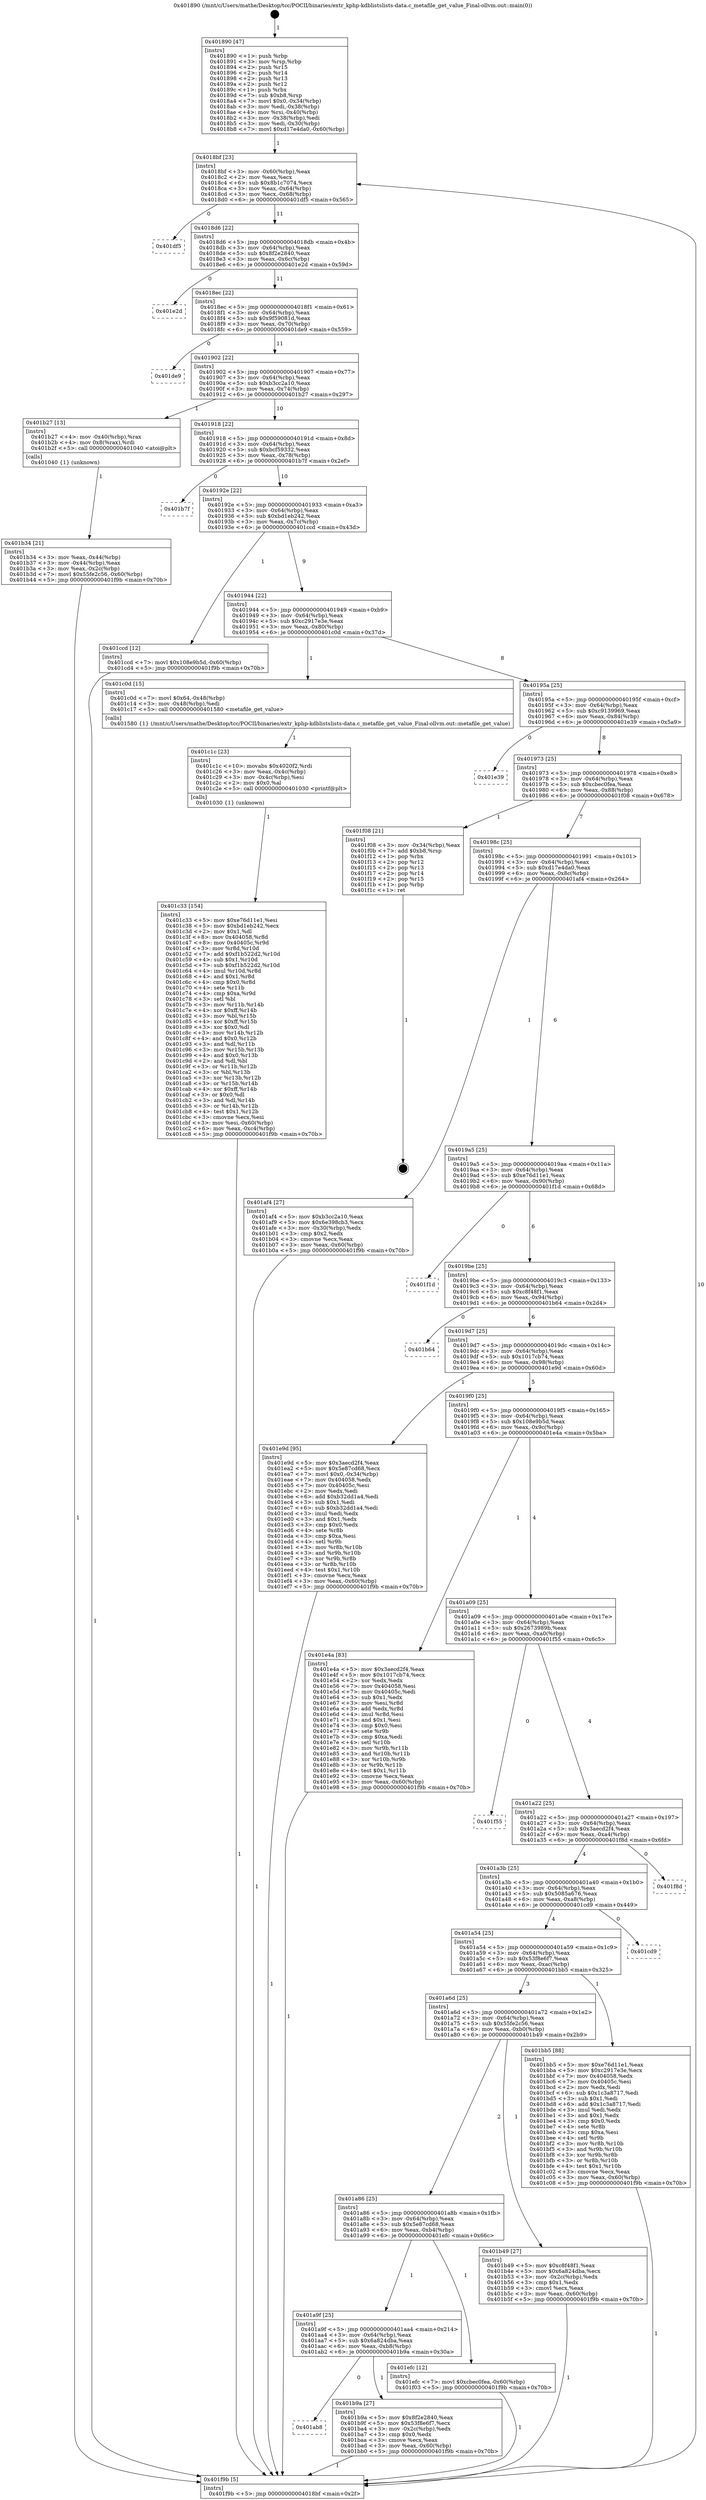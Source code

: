digraph "0x401890" {
  label = "0x401890 (/mnt/c/Users/mathe/Desktop/tcc/POCII/binaries/extr_kphp-kdblistslists-data.c_metafile_get_value_Final-ollvm.out::main(0))"
  labelloc = "t"
  node[shape=record]

  Entry [label="",width=0.3,height=0.3,shape=circle,fillcolor=black,style=filled]
  "0x4018bf" [label="{
     0x4018bf [23]\l
     | [instrs]\l
     &nbsp;&nbsp;0x4018bf \<+3\>: mov -0x60(%rbp),%eax\l
     &nbsp;&nbsp;0x4018c2 \<+2\>: mov %eax,%ecx\l
     &nbsp;&nbsp;0x4018c4 \<+6\>: sub $0x8b1c7074,%ecx\l
     &nbsp;&nbsp;0x4018ca \<+3\>: mov %eax,-0x64(%rbp)\l
     &nbsp;&nbsp;0x4018cd \<+3\>: mov %ecx,-0x68(%rbp)\l
     &nbsp;&nbsp;0x4018d0 \<+6\>: je 0000000000401df5 \<main+0x565\>\l
  }"]
  "0x401df5" [label="{
     0x401df5\l
  }", style=dashed]
  "0x4018d6" [label="{
     0x4018d6 [22]\l
     | [instrs]\l
     &nbsp;&nbsp;0x4018d6 \<+5\>: jmp 00000000004018db \<main+0x4b\>\l
     &nbsp;&nbsp;0x4018db \<+3\>: mov -0x64(%rbp),%eax\l
     &nbsp;&nbsp;0x4018de \<+5\>: sub $0x8f2e2840,%eax\l
     &nbsp;&nbsp;0x4018e3 \<+3\>: mov %eax,-0x6c(%rbp)\l
     &nbsp;&nbsp;0x4018e6 \<+6\>: je 0000000000401e2d \<main+0x59d\>\l
  }"]
  Exit [label="",width=0.3,height=0.3,shape=circle,fillcolor=black,style=filled,peripheries=2]
  "0x401e2d" [label="{
     0x401e2d\l
  }", style=dashed]
  "0x4018ec" [label="{
     0x4018ec [22]\l
     | [instrs]\l
     &nbsp;&nbsp;0x4018ec \<+5\>: jmp 00000000004018f1 \<main+0x61\>\l
     &nbsp;&nbsp;0x4018f1 \<+3\>: mov -0x64(%rbp),%eax\l
     &nbsp;&nbsp;0x4018f4 \<+5\>: sub $0x9f59081d,%eax\l
     &nbsp;&nbsp;0x4018f9 \<+3\>: mov %eax,-0x70(%rbp)\l
     &nbsp;&nbsp;0x4018fc \<+6\>: je 0000000000401de9 \<main+0x559\>\l
  }"]
  "0x401c33" [label="{
     0x401c33 [154]\l
     | [instrs]\l
     &nbsp;&nbsp;0x401c33 \<+5\>: mov $0xe76d11e1,%esi\l
     &nbsp;&nbsp;0x401c38 \<+5\>: mov $0xbd1eb242,%ecx\l
     &nbsp;&nbsp;0x401c3d \<+2\>: mov $0x1,%dl\l
     &nbsp;&nbsp;0x401c3f \<+8\>: mov 0x404058,%r8d\l
     &nbsp;&nbsp;0x401c47 \<+8\>: mov 0x40405c,%r9d\l
     &nbsp;&nbsp;0x401c4f \<+3\>: mov %r8d,%r10d\l
     &nbsp;&nbsp;0x401c52 \<+7\>: add $0xf1b522d2,%r10d\l
     &nbsp;&nbsp;0x401c59 \<+4\>: sub $0x1,%r10d\l
     &nbsp;&nbsp;0x401c5d \<+7\>: sub $0xf1b522d2,%r10d\l
     &nbsp;&nbsp;0x401c64 \<+4\>: imul %r10d,%r8d\l
     &nbsp;&nbsp;0x401c68 \<+4\>: and $0x1,%r8d\l
     &nbsp;&nbsp;0x401c6c \<+4\>: cmp $0x0,%r8d\l
     &nbsp;&nbsp;0x401c70 \<+4\>: sete %r11b\l
     &nbsp;&nbsp;0x401c74 \<+4\>: cmp $0xa,%r9d\l
     &nbsp;&nbsp;0x401c78 \<+3\>: setl %bl\l
     &nbsp;&nbsp;0x401c7b \<+3\>: mov %r11b,%r14b\l
     &nbsp;&nbsp;0x401c7e \<+4\>: xor $0xff,%r14b\l
     &nbsp;&nbsp;0x401c82 \<+3\>: mov %bl,%r15b\l
     &nbsp;&nbsp;0x401c85 \<+4\>: xor $0xff,%r15b\l
     &nbsp;&nbsp;0x401c89 \<+3\>: xor $0x0,%dl\l
     &nbsp;&nbsp;0x401c8c \<+3\>: mov %r14b,%r12b\l
     &nbsp;&nbsp;0x401c8f \<+4\>: and $0x0,%r12b\l
     &nbsp;&nbsp;0x401c93 \<+3\>: and %dl,%r11b\l
     &nbsp;&nbsp;0x401c96 \<+3\>: mov %r15b,%r13b\l
     &nbsp;&nbsp;0x401c99 \<+4\>: and $0x0,%r13b\l
     &nbsp;&nbsp;0x401c9d \<+2\>: and %dl,%bl\l
     &nbsp;&nbsp;0x401c9f \<+3\>: or %r11b,%r12b\l
     &nbsp;&nbsp;0x401ca2 \<+3\>: or %bl,%r13b\l
     &nbsp;&nbsp;0x401ca5 \<+3\>: xor %r13b,%r12b\l
     &nbsp;&nbsp;0x401ca8 \<+3\>: or %r15b,%r14b\l
     &nbsp;&nbsp;0x401cab \<+4\>: xor $0xff,%r14b\l
     &nbsp;&nbsp;0x401caf \<+3\>: or $0x0,%dl\l
     &nbsp;&nbsp;0x401cb2 \<+3\>: and %dl,%r14b\l
     &nbsp;&nbsp;0x401cb5 \<+3\>: or %r14b,%r12b\l
     &nbsp;&nbsp;0x401cb8 \<+4\>: test $0x1,%r12b\l
     &nbsp;&nbsp;0x401cbc \<+3\>: cmovne %ecx,%esi\l
     &nbsp;&nbsp;0x401cbf \<+3\>: mov %esi,-0x60(%rbp)\l
     &nbsp;&nbsp;0x401cc2 \<+6\>: mov %eax,-0xc4(%rbp)\l
     &nbsp;&nbsp;0x401cc8 \<+5\>: jmp 0000000000401f9b \<main+0x70b\>\l
  }"]
  "0x401de9" [label="{
     0x401de9\l
  }", style=dashed]
  "0x401902" [label="{
     0x401902 [22]\l
     | [instrs]\l
     &nbsp;&nbsp;0x401902 \<+5\>: jmp 0000000000401907 \<main+0x77\>\l
     &nbsp;&nbsp;0x401907 \<+3\>: mov -0x64(%rbp),%eax\l
     &nbsp;&nbsp;0x40190a \<+5\>: sub $0xb3cc2a10,%eax\l
     &nbsp;&nbsp;0x40190f \<+3\>: mov %eax,-0x74(%rbp)\l
     &nbsp;&nbsp;0x401912 \<+6\>: je 0000000000401b27 \<main+0x297\>\l
  }"]
  "0x401c1c" [label="{
     0x401c1c [23]\l
     | [instrs]\l
     &nbsp;&nbsp;0x401c1c \<+10\>: movabs $0x4020f2,%rdi\l
     &nbsp;&nbsp;0x401c26 \<+3\>: mov %eax,-0x4c(%rbp)\l
     &nbsp;&nbsp;0x401c29 \<+3\>: mov -0x4c(%rbp),%esi\l
     &nbsp;&nbsp;0x401c2c \<+2\>: mov $0x0,%al\l
     &nbsp;&nbsp;0x401c2e \<+5\>: call 0000000000401030 \<printf@plt\>\l
     | [calls]\l
     &nbsp;&nbsp;0x401030 \{1\} (unknown)\l
  }"]
  "0x401b27" [label="{
     0x401b27 [13]\l
     | [instrs]\l
     &nbsp;&nbsp;0x401b27 \<+4\>: mov -0x40(%rbp),%rax\l
     &nbsp;&nbsp;0x401b2b \<+4\>: mov 0x8(%rax),%rdi\l
     &nbsp;&nbsp;0x401b2f \<+5\>: call 0000000000401040 \<atoi@plt\>\l
     | [calls]\l
     &nbsp;&nbsp;0x401040 \{1\} (unknown)\l
  }"]
  "0x401918" [label="{
     0x401918 [22]\l
     | [instrs]\l
     &nbsp;&nbsp;0x401918 \<+5\>: jmp 000000000040191d \<main+0x8d\>\l
     &nbsp;&nbsp;0x40191d \<+3\>: mov -0x64(%rbp),%eax\l
     &nbsp;&nbsp;0x401920 \<+5\>: sub $0xbcf59332,%eax\l
     &nbsp;&nbsp;0x401925 \<+3\>: mov %eax,-0x78(%rbp)\l
     &nbsp;&nbsp;0x401928 \<+6\>: je 0000000000401b7f \<main+0x2ef\>\l
  }"]
  "0x401ab8" [label="{
     0x401ab8\l
  }", style=dashed]
  "0x401b7f" [label="{
     0x401b7f\l
  }", style=dashed]
  "0x40192e" [label="{
     0x40192e [22]\l
     | [instrs]\l
     &nbsp;&nbsp;0x40192e \<+5\>: jmp 0000000000401933 \<main+0xa3\>\l
     &nbsp;&nbsp;0x401933 \<+3\>: mov -0x64(%rbp),%eax\l
     &nbsp;&nbsp;0x401936 \<+5\>: sub $0xbd1eb242,%eax\l
     &nbsp;&nbsp;0x40193b \<+3\>: mov %eax,-0x7c(%rbp)\l
     &nbsp;&nbsp;0x40193e \<+6\>: je 0000000000401ccd \<main+0x43d\>\l
  }"]
  "0x401b9a" [label="{
     0x401b9a [27]\l
     | [instrs]\l
     &nbsp;&nbsp;0x401b9a \<+5\>: mov $0x8f2e2840,%eax\l
     &nbsp;&nbsp;0x401b9f \<+5\>: mov $0x53f8e6f7,%ecx\l
     &nbsp;&nbsp;0x401ba4 \<+3\>: mov -0x2c(%rbp),%edx\l
     &nbsp;&nbsp;0x401ba7 \<+3\>: cmp $0x0,%edx\l
     &nbsp;&nbsp;0x401baa \<+3\>: cmove %ecx,%eax\l
     &nbsp;&nbsp;0x401bad \<+3\>: mov %eax,-0x60(%rbp)\l
     &nbsp;&nbsp;0x401bb0 \<+5\>: jmp 0000000000401f9b \<main+0x70b\>\l
  }"]
  "0x401ccd" [label="{
     0x401ccd [12]\l
     | [instrs]\l
     &nbsp;&nbsp;0x401ccd \<+7\>: movl $0x108e9b5d,-0x60(%rbp)\l
     &nbsp;&nbsp;0x401cd4 \<+5\>: jmp 0000000000401f9b \<main+0x70b\>\l
  }"]
  "0x401944" [label="{
     0x401944 [22]\l
     | [instrs]\l
     &nbsp;&nbsp;0x401944 \<+5\>: jmp 0000000000401949 \<main+0xb9\>\l
     &nbsp;&nbsp;0x401949 \<+3\>: mov -0x64(%rbp),%eax\l
     &nbsp;&nbsp;0x40194c \<+5\>: sub $0xc2917e3e,%eax\l
     &nbsp;&nbsp;0x401951 \<+3\>: mov %eax,-0x80(%rbp)\l
     &nbsp;&nbsp;0x401954 \<+6\>: je 0000000000401c0d \<main+0x37d\>\l
  }"]
  "0x401a9f" [label="{
     0x401a9f [25]\l
     | [instrs]\l
     &nbsp;&nbsp;0x401a9f \<+5\>: jmp 0000000000401aa4 \<main+0x214\>\l
     &nbsp;&nbsp;0x401aa4 \<+3\>: mov -0x64(%rbp),%eax\l
     &nbsp;&nbsp;0x401aa7 \<+5\>: sub $0x6a824dba,%eax\l
     &nbsp;&nbsp;0x401aac \<+6\>: mov %eax,-0xb8(%rbp)\l
     &nbsp;&nbsp;0x401ab2 \<+6\>: je 0000000000401b9a \<main+0x30a\>\l
  }"]
  "0x401c0d" [label="{
     0x401c0d [15]\l
     | [instrs]\l
     &nbsp;&nbsp;0x401c0d \<+7\>: movl $0x64,-0x48(%rbp)\l
     &nbsp;&nbsp;0x401c14 \<+3\>: mov -0x48(%rbp),%edi\l
     &nbsp;&nbsp;0x401c17 \<+5\>: call 0000000000401580 \<metafile_get_value\>\l
     | [calls]\l
     &nbsp;&nbsp;0x401580 \{1\} (/mnt/c/Users/mathe/Desktop/tcc/POCII/binaries/extr_kphp-kdblistslists-data.c_metafile_get_value_Final-ollvm.out::metafile_get_value)\l
  }"]
  "0x40195a" [label="{
     0x40195a [25]\l
     | [instrs]\l
     &nbsp;&nbsp;0x40195a \<+5\>: jmp 000000000040195f \<main+0xcf\>\l
     &nbsp;&nbsp;0x40195f \<+3\>: mov -0x64(%rbp),%eax\l
     &nbsp;&nbsp;0x401962 \<+5\>: sub $0xc9139969,%eax\l
     &nbsp;&nbsp;0x401967 \<+6\>: mov %eax,-0x84(%rbp)\l
     &nbsp;&nbsp;0x40196d \<+6\>: je 0000000000401e39 \<main+0x5a9\>\l
  }"]
  "0x401efc" [label="{
     0x401efc [12]\l
     | [instrs]\l
     &nbsp;&nbsp;0x401efc \<+7\>: movl $0xcbec0fea,-0x60(%rbp)\l
     &nbsp;&nbsp;0x401f03 \<+5\>: jmp 0000000000401f9b \<main+0x70b\>\l
  }"]
  "0x401e39" [label="{
     0x401e39\l
  }", style=dashed]
  "0x401973" [label="{
     0x401973 [25]\l
     | [instrs]\l
     &nbsp;&nbsp;0x401973 \<+5\>: jmp 0000000000401978 \<main+0xe8\>\l
     &nbsp;&nbsp;0x401978 \<+3\>: mov -0x64(%rbp),%eax\l
     &nbsp;&nbsp;0x40197b \<+5\>: sub $0xcbec0fea,%eax\l
     &nbsp;&nbsp;0x401980 \<+6\>: mov %eax,-0x88(%rbp)\l
     &nbsp;&nbsp;0x401986 \<+6\>: je 0000000000401f08 \<main+0x678\>\l
  }"]
  "0x401a86" [label="{
     0x401a86 [25]\l
     | [instrs]\l
     &nbsp;&nbsp;0x401a86 \<+5\>: jmp 0000000000401a8b \<main+0x1fb\>\l
     &nbsp;&nbsp;0x401a8b \<+3\>: mov -0x64(%rbp),%eax\l
     &nbsp;&nbsp;0x401a8e \<+5\>: sub $0x5e87cd68,%eax\l
     &nbsp;&nbsp;0x401a93 \<+6\>: mov %eax,-0xb4(%rbp)\l
     &nbsp;&nbsp;0x401a99 \<+6\>: je 0000000000401efc \<main+0x66c\>\l
  }"]
  "0x401f08" [label="{
     0x401f08 [21]\l
     | [instrs]\l
     &nbsp;&nbsp;0x401f08 \<+3\>: mov -0x34(%rbp),%eax\l
     &nbsp;&nbsp;0x401f0b \<+7\>: add $0xb8,%rsp\l
     &nbsp;&nbsp;0x401f12 \<+1\>: pop %rbx\l
     &nbsp;&nbsp;0x401f13 \<+2\>: pop %r12\l
     &nbsp;&nbsp;0x401f15 \<+2\>: pop %r13\l
     &nbsp;&nbsp;0x401f17 \<+2\>: pop %r14\l
     &nbsp;&nbsp;0x401f19 \<+2\>: pop %r15\l
     &nbsp;&nbsp;0x401f1b \<+1\>: pop %rbp\l
     &nbsp;&nbsp;0x401f1c \<+1\>: ret\l
  }"]
  "0x40198c" [label="{
     0x40198c [25]\l
     | [instrs]\l
     &nbsp;&nbsp;0x40198c \<+5\>: jmp 0000000000401991 \<main+0x101\>\l
     &nbsp;&nbsp;0x401991 \<+3\>: mov -0x64(%rbp),%eax\l
     &nbsp;&nbsp;0x401994 \<+5\>: sub $0xd17e4da0,%eax\l
     &nbsp;&nbsp;0x401999 \<+6\>: mov %eax,-0x8c(%rbp)\l
     &nbsp;&nbsp;0x40199f \<+6\>: je 0000000000401af4 \<main+0x264\>\l
  }"]
  "0x401b49" [label="{
     0x401b49 [27]\l
     | [instrs]\l
     &nbsp;&nbsp;0x401b49 \<+5\>: mov $0xc8f48f1,%eax\l
     &nbsp;&nbsp;0x401b4e \<+5\>: mov $0x6a824dba,%ecx\l
     &nbsp;&nbsp;0x401b53 \<+3\>: mov -0x2c(%rbp),%edx\l
     &nbsp;&nbsp;0x401b56 \<+3\>: cmp $0x1,%edx\l
     &nbsp;&nbsp;0x401b59 \<+3\>: cmovl %ecx,%eax\l
     &nbsp;&nbsp;0x401b5c \<+3\>: mov %eax,-0x60(%rbp)\l
     &nbsp;&nbsp;0x401b5f \<+5\>: jmp 0000000000401f9b \<main+0x70b\>\l
  }"]
  "0x401af4" [label="{
     0x401af4 [27]\l
     | [instrs]\l
     &nbsp;&nbsp;0x401af4 \<+5\>: mov $0xb3cc2a10,%eax\l
     &nbsp;&nbsp;0x401af9 \<+5\>: mov $0x6e398cb3,%ecx\l
     &nbsp;&nbsp;0x401afe \<+3\>: mov -0x30(%rbp),%edx\l
     &nbsp;&nbsp;0x401b01 \<+3\>: cmp $0x2,%edx\l
     &nbsp;&nbsp;0x401b04 \<+3\>: cmovne %ecx,%eax\l
     &nbsp;&nbsp;0x401b07 \<+3\>: mov %eax,-0x60(%rbp)\l
     &nbsp;&nbsp;0x401b0a \<+5\>: jmp 0000000000401f9b \<main+0x70b\>\l
  }"]
  "0x4019a5" [label="{
     0x4019a5 [25]\l
     | [instrs]\l
     &nbsp;&nbsp;0x4019a5 \<+5\>: jmp 00000000004019aa \<main+0x11a\>\l
     &nbsp;&nbsp;0x4019aa \<+3\>: mov -0x64(%rbp),%eax\l
     &nbsp;&nbsp;0x4019ad \<+5\>: sub $0xe76d11e1,%eax\l
     &nbsp;&nbsp;0x4019b2 \<+6\>: mov %eax,-0x90(%rbp)\l
     &nbsp;&nbsp;0x4019b8 \<+6\>: je 0000000000401f1d \<main+0x68d\>\l
  }"]
  "0x401f9b" [label="{
     0x401f9b [5]\l
     | [instrs]\l
     &nbsp;&nbsp;0x401f9b \<+5\>: jmp 00000000004018bf \<main+0x2f\>\l
  }"]
  "0x401890" [label="{
     0x401890 [47]\l
     | [instrs]\l
     &nbsp;&nbsp;0x401890 \<+1\>: push %rbp\l
     &nbsp;&nbsp;0x401891 \<+3\>: mov %rsp,%rbp\l
     &nbsp;&nbsp;0x401894 \<+2\>: push %r15\l
     &nbsp;&nbsp;0x401896 \<+2\>: push %r14\l
     &nbsp;&nbsp;0x401898 \<+2\>: push %r13\l
     &nbsp;&nbsp;0x40189a \<+2\>: push %r12\l
     &nbsp;&nbsp;0x40189c \<+1\>: push %rbx\l
     &nbsp;&nbsp;0x40189d \<+7\>: sub $0xb8,%rsp\l
     &nbsp;&nbsp;0x4018a4 \<+7\>: movl $0x0,-0x34(%rbp)\l
     &nbsp;&nbsp;0x4018ab \<+3\>: mov %edi,-0x38(%rbp)\l
     &nbsp;&nbsp;0x4018ae \<+4\>: mov %rsi,-0x40(%rbp)\l
     &nbsp;&nbsp;0x4018b2 \<+3\>: mov -0x38(%rbp),%edi\l
     &nbsp;&nbsp;0x4018b5 \<+3\>: mov %edi,-0x30(%rbp)\l
     &nbsp;&nbsp;0x4018b8 \<+7\>: movl $0xd17e4da0,-0x60(%rbp)\l
  }"]
  "0x401b34" [label="{
     0x401b34 [21]\l
     | [instrs]\l
     &nbsp;&nbsp;0x401b34 \<+3\>: mov %eax,-0x44(%rbp)\l
     &nbsp;&nbsp;0x401b37 \<+3\>: mov -0x44(%rbp),%eax\l
     &nbsp;&nbsp;0x401b3a \<+3\>: mov %eax,-0x2c(%rbp)\l
     &nbsp;&nbsp;0x401b3d \<+7\>: movl $0x55fe2c56,-0x60(%rbp)\l
     &nbsp;&nbsp;0x401b44 \<+5\>: jmp 0000000000401f9b \<main+0x70b\>\l
  }"]
  "0x401a6d" [label="{
     0x401a6d [25]\l
     | [instrs]\l
     &nbsp;&nbsp;0x401a6d \<+5\>: jmp 0000000000401a72 \<main+0x1e2\>\l
     &nbsp;&nbsp;0x401a72 \<+3\>: mov -0x64(%rbp),%eax\l
     &nbsp;&nbsp;0x401a75 \<+5\>: sub $0x55fe2c56,%eax\l
     &nbsp;&nbsp;0x401a7a \<+6\>: mov %eax,-0xb0(%rbp)\l
     &nbsp;&nbsp;0x401a80 \<+6\>: je 0000000000401b49 \<main+0x2b9\>\l
  }"]
  "0x401f1d" [label="{
     0x401f1d\l
  }", style=dashed]
  "0x4019be" [label="{
     0x4019be [25]\l
     | [instrs]\l
     &nbsp;&nbsp;0x4019be \<+5\>: jmp 00000000004019c3 \<main+0x133\>\l
     &nbsp;&nbsp;0x4019c3 \<+3\>: mov -0x64(%rbp),%eax\l
     &nbsp;&nbsp;0x4019c6 \<+5\>: sub $0xc8f48f1,%eax\l
     &nbsp;&nbsp;0x4019cb \<+6\>: mov %eax,-0x94(%rbp)\l
     &nbsp;&nbsp;0x4019d1 \<+6\>: je 0000000000401b64 \<main+0x2d4\>\l
  }"]
  "0x401bb5" [label="{
     0x401bb5 [88]\l
     | [instrs]\l
     &nbsp;&nbsp;0x401bb5 \<+5\>: mov $0xe76d11e1,%eax\l
     &nbsp;&nbsp;0x401bba \<+5\>: mov $0xc2917e3e,%ecx\l
     &nbsp;&nbsp;0x401bbf \<+7\>: mov 0x404058,%edx\l
     &nbsp;&nbsp;0x401bc6 \<+7\>: mov 0x40405c,%esi\l
     &nbsp;&nbsp;0x401bcd \<+2\>: mov %edx,%edi\l
     &nbsp;&nbsp;0x401bcf \<+6\>: sub $0x1c3a8717,%edi\l
     &nbsp;&nbsp;0x401bd5 \<+3\>: sub $0x1,%edi\l
     &nbsp;&nbsp;0x401bd8 \<+6\>: add $0x1c3a8717,%edi\l
     &nbsp;&nbsp;0x401bde \<+3\>: imul %edi,%edx\l
     &nbsp;&nbsp;0x401be1 \<+3\>: and $0x1,%edx\l
     &nbsp;&nbsp;0x401be4 \<+3\>: cmp $0x0,%edx\l
     &nbsp;&nbsp;0x401be7 \<+4\>: sete %r8b\l
     &nbsp;&nbsp;0x401beb \<+3\>: cmp $0xa,%esi\l
     &nbsp;&nbsp;0x401bee \<+4\>: setl %r9b\l
     &nbsp;&nbsp;0x401bf2 \<+3\>: mov %r8b,%r10b\l
     &nbsp;&nbsp;0x401bf5 \<+3\>: and %r9b,%r10b\l
     &nbsp;&nbsp;0x401bf8 \<+3\>: xor %r9b,%r8b\l
     &nbsp;&nbsp;0x401bfb \<+3\>: or %r8b,%r10b\l
     &nbsp;&nbsp;0x401bfe \<+4\>: test $0x1,%r10b\l
     &nbsp;&nbsp;0x401c02 \<+3\>: cmovne %ecx,%eax\l
     &nbsp;&nbsp;0x401c05 \<+3\>: mov %eax,-0x60(%rbp)\l
     &nbsp;&nbsp;0x401c08 \<+5\>: jmp 0000000000401f9b \<main+0x70b\>\l
  }"]
  "0x401b64" [label="{
     0x401b64\l
  }", style=dashed]
  "0x4019d7" [label="{
     0x4019d7 [25]\l
     | [instrs]\l
     &nbsp;&nbsp;0x4019d7 \<+5\>: jmp 00000000004019dc \<main+0x14c\>\l
     &nbsp;&nbsp;0x4019dc \<+3\>: mov -0x64(%rbp),%eax\l
     &nbsp;&nbsp;0x4019df \<+5\>: sub $0x1017cb74,%eax\l
     &nbsp;&nbsp;0x4019e4 \<+6\>: mov %eax,-0x98(%rbp)\l
     &nbsp;&nbsp;0x4019ea \<+6\>: je 0000000000401e9d \<main+0x60d\>\l
  }"]
  "0x401a54" [label="{
     0x401a54 [25]\l
     | [instrs]\l
     &nbsp;&nbsp;0x401a54 \<+5\>: jmp 0000000000401a59 \<main+0x1c9\>\l
     &nbsp;&nbsp;0x401a59 \<+3\>: mov -0x64(%rbp),%eax\l
     &nbsp;&nbsp;0x401a5c \<+5\>: sub $0x53f8e6f7,%eax\l
     &nbsp;&nbsp;0x401a61 \<+6\>: mov %eax,-0xac(%rbp)\l
     &nbsp;&nbsp;0x401a67 \<+6\>: je 0000000000401bb5 \<main+0x325\>\l
  }"]
  "0x401e9d" [label="{
     0x401e9d [95]\l
     | [instrs]\l
     &nbsp;&nbsp;0x401e9d \<+5\>: mov $0x3aecd2f4,%eax\l
     &nbsp;&nbsp;0x401ea2 \<+5\>: mov $0x5e87cd68,%ecx\l
     &nbsp;&nbsp;0x401ea7 \<+7\>: movl $0x0,-0x34(%rbp)\l
     &nbsp;&nbsp;0x401eae \<+7\>: mov 0x404058,%edx\l
     &nbsp;&nbsp;0x401eb5 \<+7\>: mov 0x40405c,%esi\l
     &nbsp;&nbsp;0x401ebc \<+2\>: mov %edx,%edi\l
     &nbsp;&nbsp;0x401ebe \<+6\>: add $0xb32dd1a4,%edi\l
     &nbsp;&nbsp;0x401ec4 \<+3\>: sub $0x1,%edi\l
     &nbsp;&nbsp;0x401ec7 \<+6\>: sub $0xb32dd1a4,%edi\l
     &nbsp;&nbsp;0x401ecd \<+3\>: imul %edi,%edx\l
     &nbsp;&nbsp;0x401ed0 \<+3\>: and $0x1,%edx\l
     &nbsp;&nbsp;0x401ed3 \<+3\>: cmp $0x0,%edx\l
     &nbsp;&nbsp;0x401ed6 \<+4\>: sete %r8b\l
     &nbsp;&nbsp;0x401eda \<+3\>: cmp $0xa,%esi\l
     &nbsp;&nbsp;0x401edd \<+4\>: setl %r9b\l
     &nbsp;&nbsp;0x401ee1 \<+3\>: mov %r8b,%r10b\l
     &nbsp;&nbsp;0x401ee4 \<+3\>: and %r9b,%r10b\l
     &nbsp;&nbsp;0x401ee7 \<+3\>: xor %r9b,%r8b\l
     &nbsp;&nbsp;0x401eea \<+3\>: or %r8b,%r10b\l
     &nbsp;&nbsp;0x401eed \<+4\>: test $0x1,%r10b\l
     &nbsp;&nbsp;0x401ef1 \<+3\>: cmovne %ecx,%eax\l
     &nbsp;&nbsp;0x401ef4 \<+3\>: mov %eax,-0x60(%rbp)\l
     &nbsp;&nbsp;0x401ef7 \<+5\>: jmp 0000000000401f9b \<main+0x70b\>\l
  }"]
  "0x4019f0" [label="{
     0x4019f0 [25]\l
     | [instrs]\l
     &nbsp;&nbsp;0x4019f0 \<+5\>: jmp 00000000004019f5 \<main+0x165\>\l
     &nbsp;&nbsp;0x4019f5 \<+3\>: mov -0x64(%rbp),%eax\l
     &nbsp;&nbsp;0x4019f8 \<+5\>: sub $0x108e9b5d,%eax\l
     &nbsp;&nbsp;0x4019fd \<+6\>: mov %eax,-0x9c(%rbp)\l
     &nbsp;&nbsp;0x401a03 \<+6\>: je 0000000000401e4a \<main+0x5ba\>\l
  }"]
  "0x401cd9" [label="{
     0x401cd9\l
  }", style=dashed]
  "0x401e4a" [label="{
     0x401e4a [83]\l
     | [instrs]\l
     &nbsp;&nbsp;0x401e4a \<+5\>: mov $0x3aecd2f4,%eax\l
     &nbsp;&nbsp;0x401e4f \<+5\>: mov $0x1017cb74,%ecx\l
     &nbsp;&nbsp;0x401e54 \<+2\>: xor %edx,%edx\l
     &nbsp;&nbsp;0x401e56 \<+7\>: mov 0x404058,%esi\l
     &nbsp;&nbsp;0x401e5d \<+7\>: mov 0x40405c,%edi\l
     &nbsp;&nbsp;0x401e64 \<+3\>: sub $0x1,%edx\l
     &nbsp;&nbsp;0x401e67 \<+3\>: mov %esi,%r8d\l
     &nbsp;&nbsp;0x401e6a \<+3\>: add %edx,%r8d\l
     &nbsp;&nbsp;0x401e6d \<+4\>: imul %r8d,%esi\l
     &nbsp;&nbsp;0x401e71 \<+3\>: and $0x1,%esi\l
     &nbsp;&nbsp;0x401e74 \<+3\>: cmp $0x0,%esi\l
     &nbsp;&nbsp;0x401e77 \<+4\>: sete %r9b\l
     &nbsp;&nbsp;0x401e7b \<+3\>: cmp $0xa,%edi\l
     &nbsp;&nbsp;0x401e7e \<+4\>: setl %r10b\l
     &nbsp;&nbsp;0x401e82 \<+3\>: mov %r9b,%r11b\l
     &nbsp;&nbsp;0x401e85 \<+3\>: and %r10b,%r11b\l
     &nbsp;&nbsp;0x401e88 \<+3\>: xor %r10b,%r9b\l
     &nbsp;&nbsp;0x401e8b \<+3\>: or %r9b,%r11b\l
     &nbsp;&nbsp;0x401e8e \<+4\>: test $0x1,%r11b\l
     &nbsp;&nbsp;0x401e92 \<+3\>: cmovne %ecx,%eax\l
     &nbsp;&nbsp;0x401e95 \<+3\>: mov %eax,-0x60(%rbp)\l
     &nbsp;&nbsp;0x401e98 \<+5\>: jmp 0000000000401f9b \<main+0x70b\>\l
  }"]
  "0x401a09" [label="{
     0x401a09 [25]\l
     | [instrs]\l
     &nbsp;&nbsp;0x401a09 \<+5\>: jmp 0000000000401a0e \<main+0x17e\>\l
     &nbsp;&nbsp;0x401a0e \<+3\>: mov -0x64(%rbp),%eax\l
     &nbsp;&nbsp;0x401a11 \<+5\>: sub $0x2673989b,%eax\l
     &nbsp;&nbsp;0x401a16 \<+6\>: mov %eax,-0xa0(%rbp)\l
     &nbsp;&nbsp;0x401a1c \<+6\>: je 0000000000401f55 \<main+0x6c5\>\l
  }"]
  "0x401a3b" [label="{
     0x401a3b [25]\l
     | [instrs]\l
     &nbsp;&nbsp;0x401a3b \<+5\>: jmp 0000000000401a40 \<main+0x1b0\>\l
     &nbsp;&nbsp;0x401a40 \<+3\>: mov -0x64(%rbp),%eax\l
     &nbsp;&nbsp;0x401a43 \<+5\>: sub $0x5085a676,%eax\l
     &nbsp;&nbsp;0x401a48 \<+6\>: mov %eax,-0xa8(%rbp)\l
     &nbsp;&nbsp;0x401a4e \<+6\>: je 0000000000401cd9 \<main+0x449\>\l
  }"]
  "0x401f55" [label="{
     0x401f55\l
  }", style=dashed]
  "0x401a22" [label="{
     0x401a22 [25]\l
     | [instrs]\l
     &nbsp;&nbsp;0x401a22 \<+5\>: jmp 0000000000401a27 \<main+0x197\>\l
     &nbsp;&nbsp;0x401a27 \<+3\>: mov -0x64(%rbp),%eax\l
     &nbsp;&nbsp;0x401a2a \<+5\>: sub $0x3aecd2f4,%eax\l
     &nbsp;&nbsp;0x401a2f \<+6\>: mov %eax,-0xa4(%rbp)\l
     &nbsp;&nbsp;0x401a35 \<+6\>: je 0000000000401f8d \<main+0x6fd\>\l
  }"]
  "0x401f8d" [label="{
     0x401f8d\l
  }", style=dashed]
  Entry -> "0x401890" [label=" 1"]
  "0x4018bf" -> "0x401df5" [label=" 0"]
  "0x4018bf" -> "0x4018d6" [label=" 11"]
  "0x401f08" -> Exit [label=" 1"]
  "0x4018d6" -> "0x401e2d" [label=" 0"]
  "0x4018d6" -> "0x4018ec" [label=" 11"]
  "0x401efc" -> "0x401f9b" [label=" 1"]
  "0x4018ec" -> "0x401de9" [label=" 0"]
  "0x4018ec" -> "0x401902" [label=" 11"]
  "0x401e9d" -> "0x401f9b" [label=" 1"]
  "0x401902" -> "0x401b27" [label=" 1"]
  "0x401902" -> "0x401918" [label=" 10"]
  "0x401e4a" -> "0x401f9b" [label=" 1"]
  "0x401918" -> "0x401b7f" [label=" 0"]
  "0x401918" -> "0x40192e" [label=" 10"]
  "0x401ccd" -> "0x401f9b" [label=" 1"]
  "0x40192e" -> "0x401ccd" [label=" 1"]
  "0x40192e" -> "0x401944" [label=" 9"]
  "0x401c33" -> "0x401f9b" [label=" 1"]
  "0x401944" -> "0x401c0d" [label=" 1"]
  "0x401944" -> "0x40195a" [label=" 8"]
  "0x401c0d" -> "0x401c1c" [label=" 1"]
  "0x40195a" -> "0x401e39" [label=" 0"]
  "0x40195a" -> "0x401973" [label=" 8"]
  "0x401bb5" -> "0x401f9b" [label=" 1"]
  "0x401973" -> "0x401f08" [label=" 1"]
  "0x401973" -> "0x40198c" [label=" 7"]
  "0x401a9f" -> "0x401ab8" [label=" 0"]
  "0x40198c" -> "0x401af4" [label=" 1"]
  "0x40198c" -> "0x4019a5" [label=" 6"]
  "0x401af4" -> "0x401f9b" [label=" 1"]
  "0x401890" -> "0x4018bf" [label=" 1"]
  "0x401f9b" -> "0x4018bf" [label=" 10"]
  "0x401b27" -> "0x401b34" [label=" 1"]
  "0x401b34" -> "0x401f9b" [label=" 1"]
  "0x401a9f" -> "0x401b9a" [label=" 1"]
  "0x4019a5" -> "0x401f1d" [label=" 0"]
  "0x4019a5" -> "0x4019be" [label=" 6"]
  "0x401a86" -> "0x401a9f" [label=" 1"]
  "0x4019be" -> "0x401b64" [label=" 0"]
  "0x4019be" -> "0x4019d7" [label=" 6"]
  "0x401a86" -> "0x401efc" [label=" 1"]
  "0x4019d7" -> "0x401e9d" [label=" 1"]
  "0x4019d7" -> "0x4019f0" [label=" 5"]
  "0x401b49" -> "0x401f9b" [label=" 1"]
  "0x4019f0" -> "0x401e4a" [label=" 1"]
  "0x4019f0" -> "0x401a09" [label=" 4"]
  "0x401a6d" -> "0x401a86" [label=" 2"]
  "0x401a09" -> "0x401f55" [label=" 0"]
  "0x401a09" -> "0x401a22" [label=" 4"]
  "0x401c1c" -> "0x401c33" [label=" 1"]
  "0x401a22" -> "0x401f8d" [label=" 0"]
  "0x401a22" -> "0x401a3b" [label=" 4"]
  "0x401a6d" -> "0x401b49" [label=" 1"]
  "0x401a3b" -> "0x401cd9" [label=" 0"]
  "0x401a3b" -> "0x401a54" [label=" 4"]
  "0x401b9a" -> "0x401f9b" [label=" 1"]
  "0x401a54" -> "0x401bb5" [label=" 1"]
  "0x401a54" -> "0x401a6d" [label=" 3"]
}

